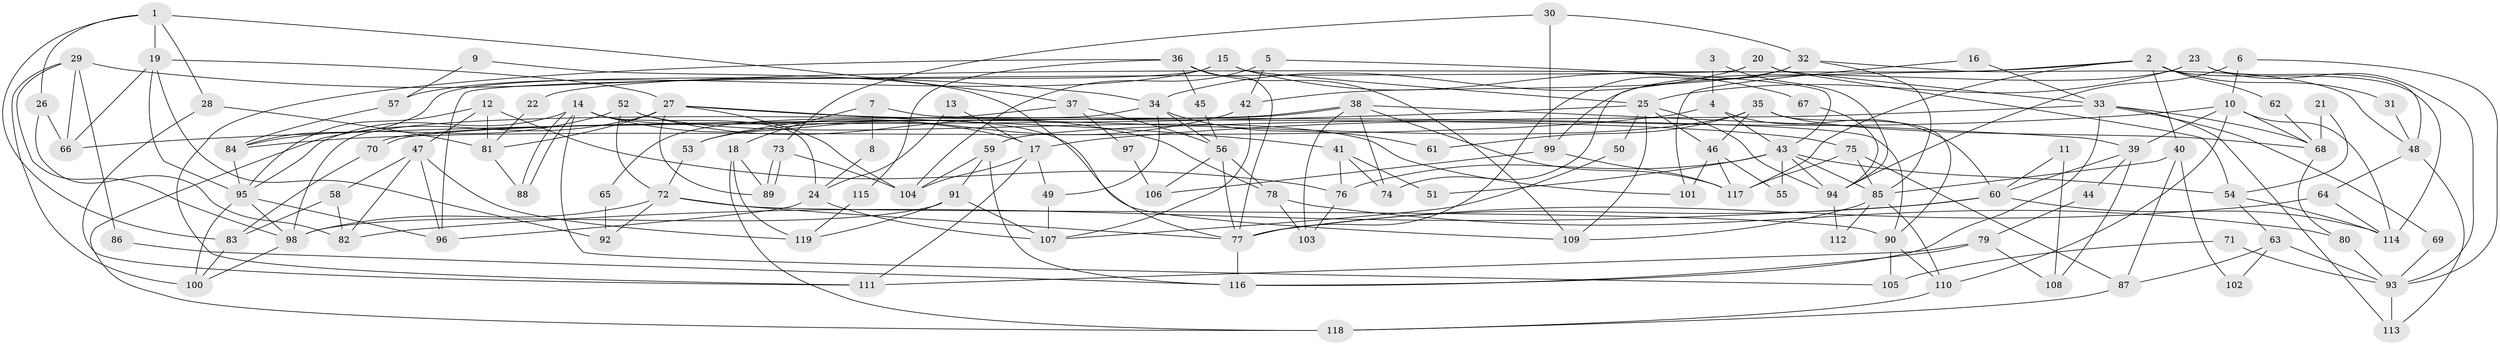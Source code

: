 // coarse degree distribution, {2: 0.18309859154929578, 4: 0.22535211267605634, 5: 0.2112676056338028, 6: 0.09859154929577464, 9: 0.014084507042253521, 3: 0.15492957746478872, 12: 0.028169014084507043, 7: 0.056338028169014086, 13: 0.014084507042253521, 10: 0.014084507042253521}
// Generated by graph-tools (version 1.1) at 2025/53/03/04/25 21:53:44]
// undirected, 119 vertices, 238 edges
graph export_dot {
graph [start="1"]
  node [color=gray90,style=filled];
  1;
  2;
  3;
  4;
  5;
  6;
  7;
  8;
  9;
  10;
  11;
  12;
  13;
  14;
  15;
  16;
  17;
  18;
  19;
  20;
  21;
  22;
  23;
  24;
  25;
  26;
  27;
  28;
  29;
  30;
  31;
  32;
  33;
  34;
  35;
  36;
  37;
  38;
  39;
  40;
  41;
  42;
  43;
  44;
  45;
  46;
  47;
  48;
  49;
  50;
  51;
  52;
  53;
  54;
  55;
  56;
  57;
  58;
  59;
  60;
  61;
  62;
  63;
  64;
  65;
  66;
  67;
  68;
  69;
  70;
  71;
  72;
  73;
  74;
  75;
  76;
  77;
  78;
  79;
  80;
  81;
  82;
  83;
  84;
  85;
  86;
  87;
  88;
  89;
  90;
  91;
  92;
  93;
  94;
  95;
  96;
  97;
  98;
  99;
  100;
  101;
  102;
  103;
  104;
  105;
  106;
  107;
  108;
  109;
  110;
  111;
  112;
  113;
  114;
  115;
  116;
  117;
  118;
  119;
  1 -- 19;
  1 -- 28;
  1 -- 26;
  1 -- 37;
  1 -- 83;
  2 -- 117;
  2 -- 40;
  2 -- 22;
  2 -- 31;
  2 -- 62;
  2 -- 74;
  2 -- 114;
  3 -- 94;
  3 -- 4;
  4 -- 43;
  4 -- 60;
  4 -- 84;
  5 -- 42;
  5 -- 104;
  5 -- 43;
  6 -- 10;
  6 -- 93;
  6 -- 94;
  7 -- 90;
  7 -- 18;
  7 -- 8;
  8 -- 24;
  9 -- 57;
  9 -- 77;
  10 -- 110;
  10 -- 68;
  10 -- 17;
  10 -- 39;
  10 -- 114;
  11 -- 60;
  11 -- 108;
  12 -- 47;
  12 -- 76;
  12 -- 81;
  12 -- 95;
  13 -- 17;
  13 -- 24;
  14 -- 95;
  14 -- 88;
  14 -- 88;
  14 -- 17;
  14 -- 24;
  14 -- 105;
  14 -- 109;
  15 -- 25;
  15 -- 84;
  15 -- 57;
  15 -- 67;
  16 -- 101;
  16 -- 33;
  17 -- 49;
  17 -- 104;
  17 -- 111;
  18 -- 119;
  18 -- 89;
  18 -- 118;
  19 -- 95;
  19 -- 66;
  19 -- 27;
  19 -- 92;
  20 -- 96;
  20 -- 34;
  20 -- 33;
  20 -- 54;
  21 -- 68;
  21 -- 54;
  22 -- 81;
  23 -- 25;
  23 -- 48;
  23 -- 93;
  23 -- 99;
  24 -- 107;
  24 -- 96;
  25 -- 46;
  25 -- 94;
  25 -- 50;
  25 -- 66;
  25 -- 109;
  26 -- 66;
  26 -- 82;
  27 -- 75;
  27 -- 41;
  27 -- 81;
  27 -- 89;
  27 -- 104;
  27 -- 118;
  28 -- 81;
  28 -- 111;
  29 -- 100;
  29 -- 98;
  29 -- 34;
  29 -- 66;
  29 -- 86;
  30 -- 73;
  30 -- 32;
  30 -- 99;
  31 -- 48;
  32 -- 85;
  32 -- 48;
  32 -- 42;
  32 -- 77;
  33 -- 116;
  33 -- 59;
  33 -- 68;
  33 -- 69;
  33 -- 113;
  34 -- 98;
  34 -- 49;
  34 -- 56;
  34 -- 61;
  35 -- 90;
  35 -- 68;
  35 -- 46;
  35 -- 53;
  35 -- 61;
  36 -- 109;
  36 -- 77;
  36 -- 45;
  36 -- 111;
  36 -- 115;
  37 -- 56;
  37 -- 65;
  37 -- 97;
  38 -- 39;
  38 -- 70;
  38 -- 70;
  38 -- 74;
  38 -- 103;
  38 -- 117;
  39 -- 60;
  39 -- 44;
  39 -- 108;
  40 -- 85;
  40 -- 87;
  40 -- 102;
  41 -- 74;
  41 -- 51;
  41 -- 76;
  42 -- 53;
  42 -- 107;
  43 -- 54;
  43 -- 51;
  43 -- 55;
  43 -- 76;
  43 -- 85;
  43 -- 94;
  44 -- 79;
  45 -- 56;
  46 -- 117;
  46 -- 55;
  46 -- 101;
  47 -- 82;
  47 -- 96;
  47 -- 58;
  47 -- 119;
  48 -- 64;
  48 -- 113;
  49 -- 107;
  50 -- 107;
  52 -- 78;
  52 -- 72;
  52 -- 84;
  52 -- 101;
  53 -- 72;
  54 -- 114;
  54 -- 63;
  56 -- 77;
  56 -- 78;
  56 -- 106;
  57 -- 84;
  58 -- 83;
  58 -- 82;
  59 -- 104;
  59 -- 91;
  59 -- 116;
  60 -- 82;
  60 -- 114;
  60 -- 77;
  62 -- 68;
  63 -- 87;
  63 -- 93;
  63 -- 102;
  64 -- 77;
  64 -- 114;
  65 -- 92;
  67 -- 94;
  68 -- 80;
  69 -- 93;
  70 -- 83;
  71 -- 105;
  71 -- 93;
  72 -- 77;
  72 -- 98;
  72 -- 90;
  72 -- 92;
  73 -- 104;
  73 -- 89;
  73 -- 89;
  75 -- 117;
  75 -- 85;
  75 -- 87;
  76 -- 103;
  77 -- 116;
  78 -- 103;
  78 -- 80;
  79 -- 116;
  79 -- 111;
  79 -- 108;
  80 -- 93;
  81 -- 88;
  83 -- 100;
  84 -- 95;
  85 -- 109;
  85 -- 110;
  85 -- 112;
  86 -- 116;
  87 -- 118;
  90 -- 110;
  90 -- 105;
  91 -- 107;
  91 -- 98;
  91 -- 119;
  93 -- 113;
  94 -- 112;
  95 -- 96;
  95 -- 98;
  95 -- 100;
  97 -- 106;
  98 -- 100;
  99 -- 106;
  99 -- 117;
  110 -- 118;
  115 -- 119;
}
